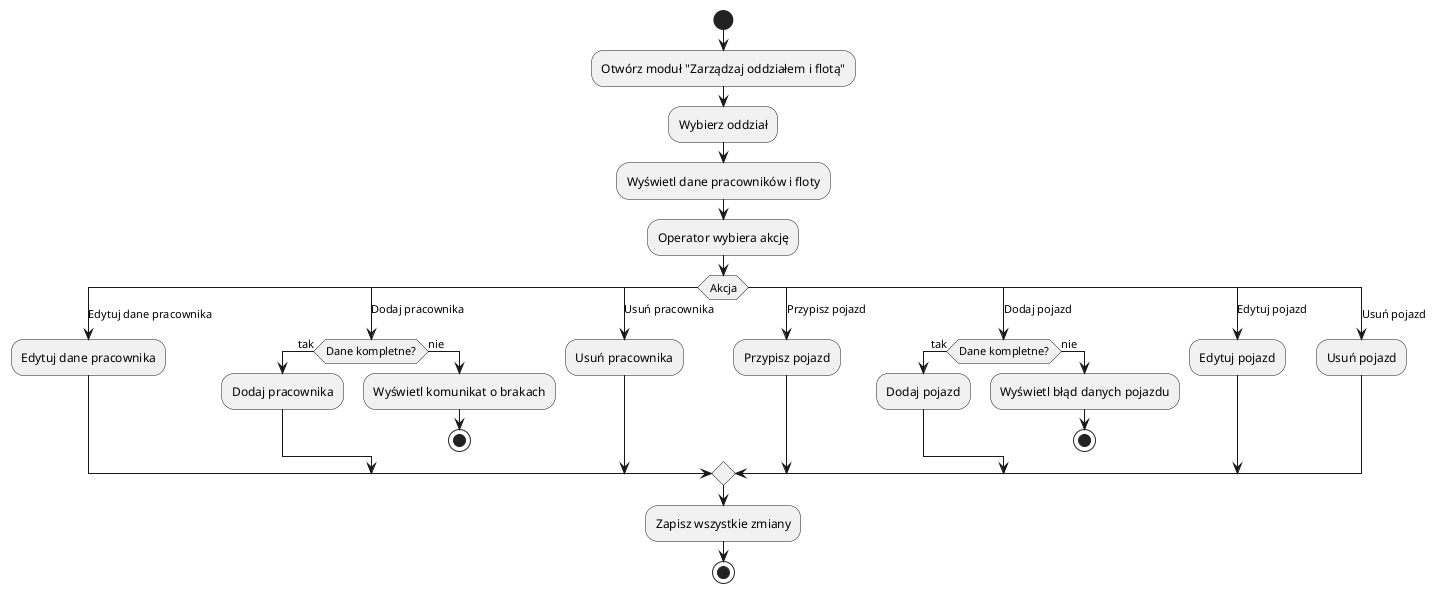 @startuml
start

:Otwórz moduł "Zarządzaj oddziałem i flotą";
:Wybierz oddział;
:Wyświetl dane pracowników i floty;
    :Operator wybiera akcję;
    switch (Akcja)
        case (Edytuj dane pracownika)
            :Edytuj dane pracownika;
        case (Dodaj pracownika)
            if (Dane kompletne?) then (tak)
                :Dodaj pracownika;
            else (nie)
                :Wyświetl komunikat o brakach;
                stop
            endif
        case (Usuń pracownika)
            :Usuń pracownika;
        case (Przypisz pojazd)
            :Przypisz pojazd;
        case (Dodaj pojazd)
            if (Dane kompletne?) then (tak)
                :Dodaj pojazd;
            else (nie)
                :Wyświetl błąd danych pojazdu;
                stop
            endif
        case (Edytuj pojazd)
            :Edytuj pojazd;
        case (Usuń pojazd)
            :Usuń pojazd;
    endswitch

:Zapisz wszystkie zmiany;
stop
@enduml